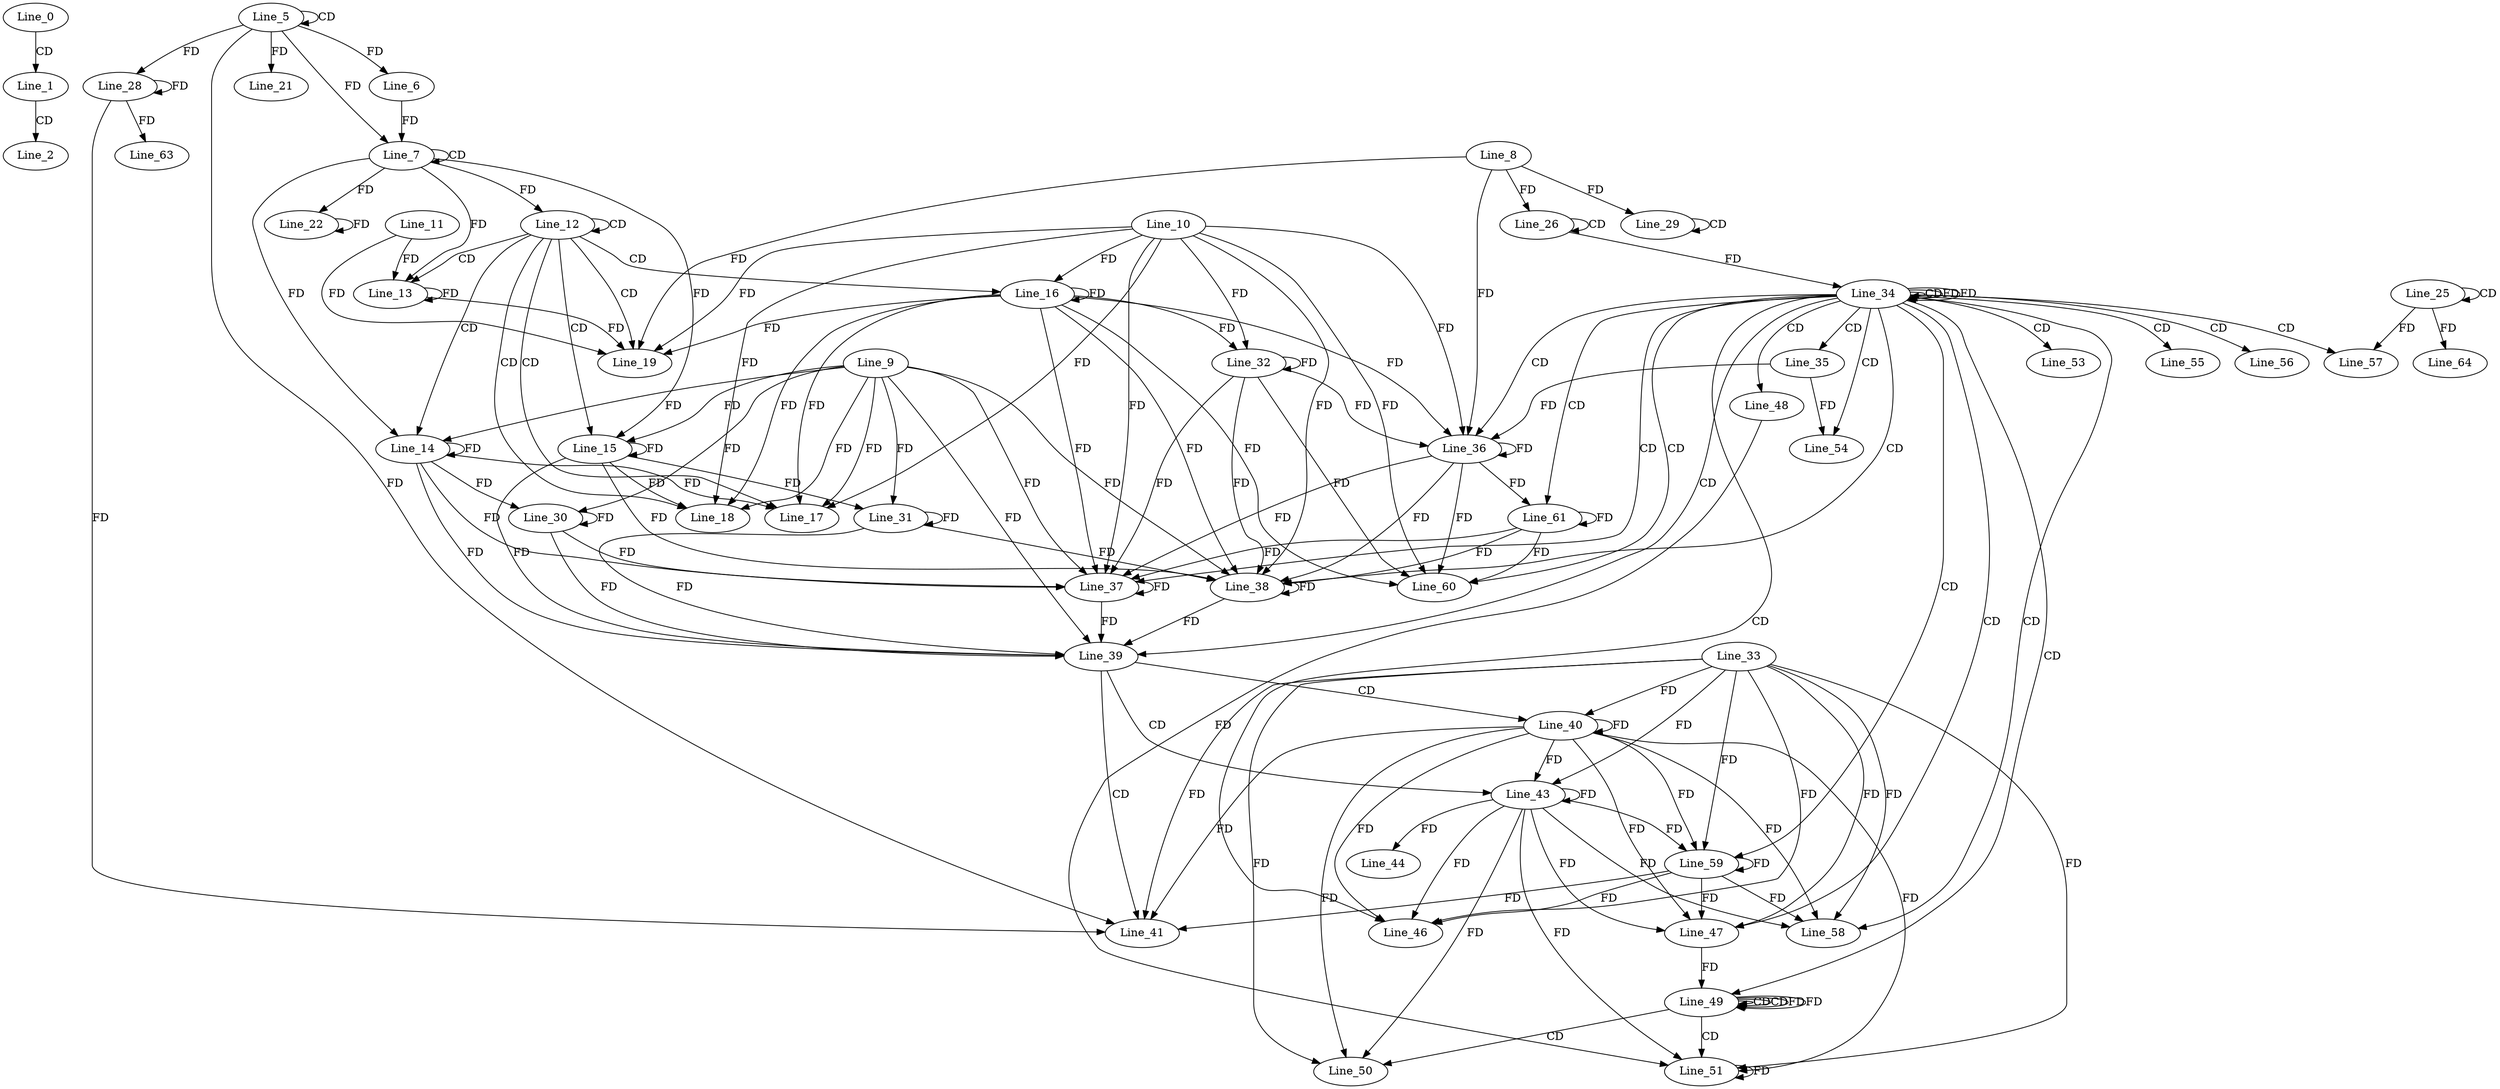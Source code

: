 digraph G {
  Line_0;
  Line_1;
  Line_2;
  Line_5;
  Line_5;
  Line_6;
  Line_7;
  Line_7;
  Line_6;
  Line_12;
  Line_12;
  Line_13;
  Line_11;
  Line_13;
  Line_14;
  Line_9;
  Line_14;
  Line_15;
  Line_15;
  Line_16;
  Line_10;
  Line_17;
  Line_18;
  Line_19;
  Line_8;
  Line_21;
  Line_22;
  Line_25;
  Line_25;
  Line_26;
  Line_26;
  Line_28;
  Line_28;
  Line_29;
  Line_29;
  Line_30;
  Line_31;
  Line_32;
  Line_34;
  Line_34;
  Line_34;
  Line_35;
  Line_36;
  Line_36;
  Line_37;
  Line_37;
  Line_38;
  Line_38;
  Line_39;
  Line_40;
  Line_33;
  Line_40;
  Line_41;
  Line_43;
  Line_43;
  Line_44;
  Line_46;
  Line_47;
  Line_47;
  Line_48;
  Line_49;
  Line_49;
  Line_49;
  Line_50;
  Line_51;
  Line_51;
  Line_53;
  Line_54;
  Line_55;
  Line_56;
  Line_57;
  Line_58;
  Line_59;
  Line_60;
  Line_61;
  Line_63;
  Line_64;
  Line_0 -> Line_1 [ label="CD" ];
  Line_1 -> Line_2 [ label="CD" ];
  Line_5 -> Line_5 [ label="CD" ];
  Line_5 -> Line_6 [ label="FD" ];
  Line_7 -> Line_7 [ label="CD" ];
  Line_5 -> Line_7 [ label="FD" ];
  Line_6 -> Line_7 [ label="FD" ];
  Line_12 -> Line_12 [ label="CD" ];
  Line_7 -> Line_12 [ label="FD" ];
  Line_12 -> Line_13 [ label="CD" ];
  Line_13 -> Line_13 [ label="FD" ];
  Line_11 -> Line_13 [ label="FD" ];
  Line_7 -> Line_13 [ label="FD" ];
  Line_12 -> Line_14 [ label="CD" ];
  Line_14 -> Line_14 [ label="FD" ];
  Line_9 -> Line_14 [ label="FD" ];
  Line_7 -> Line_14 [ label="FD" ];
  Line_12 -> Line_15 [ label="CD" ];
  Line_15 -> Line_15 [ label="FD" ];
  Line_9 -> Line_15 [ label="FD" ];
  Line_7 -> Line_15 [ label="FD" ];
  Line_12 -> Line_16 [ label="CD" ];
  Line_16 -> Line_16 [ label="FD" ];
  Line_10 -> Line_16 [ label="FD" ];
  Line_12 -> Line_17 [ label="CD" ];
  Line_16 -> Line_17 [ label="FD" ];
  Line_10 -> Line_17 [ label="FD" ];
  Line_14 -> Line_17 [ label="FD" ];
  Line_9 -> Line_17 [ label="FD" ];
  Line_12 -> Line_18 [ label="CD" ];
  Line_16 -> Line_18 [ label="FD" ];
  Line_10 -> Line_18 [ label="FD" ];
  Line_15 -> Line_18 [ label="FD" ];
  Line_9 -> Line_18 [ label="FD" ];
  Line_12 -> Line_19 [ label="CD" ];
  Line_8 -> Line_19 [ label="FD" ];
  Line_13 -> Line_19 [ label="FD" ];
  Line_11 -> Line_19 [ label="FD" ];
  Line_16 -> Line_19 [ label="FD" ];
  Line_10 -> Line_19 [ label="FD" ];
  Line_5 -> Line_21 [ label="FD" ];
  Line_7 -> Line_22 [ label="FD" ];
  Line_22 -> Line_22 [ label="FD" ];
  Line_25 -> Line_25 [ label="CD" ];
  Line_26 -> Line_26 [ label="CD" ];
  Line_8 -> Line_26 [ label="FD" ];
  Line_5 -> Line_28 [ label="FD" ];
  Line_28 -> Line_28 [ label="FD" ];
  Line_29 -> Line_29 [ label="CD" ];
  Line_8 -> Line_29 [ label="FD" ];
  Line_14 -> Line_30 [ label="FD" ];
  Line_9 -> Line_30 [ label="FD" ];
  Line_30 -> Line_30 [ label="FD" ];
  Line_15 -> Line_31 [ label="FD" ];
  Line_9 -> Line_31 [ label="FD" ];
  Line_31 -> Line_31 [ label="FD" ];
  Line_16 -> Line_32 [ label="FD" ];
  Line_10 -> Line_32 [ label="FD" ];
  Line_32 -> Line_32 [ label="FD" ];
  Line_26 -> Line_34 [ label="FD" ];
  Line_34 -> Line_34 [ label="CD" ];
  Line_34 -> Line_34 [ label="FD" ];
  Line_34 -> Line_35 [ label="CD" ];
  Line_34 -> Line_36 [ label="CD" ];
  Line_36 -> Line_36 [ label="FD" ];
  Line_16 -> Line_36 [ label="FD" ];
  Line_10 -> Line_36 [ label="FD" ];
  Line_32 -> Line_36 [ label="FD" ];
  Line_8 -> Line_36 [ label="FD" ];
  Line_35 -> Line_36 [ label="FD" ];
  Line_34 -> Line_37 [ label="CD" ];
  Line_37 -> Line_37 [ label="FD" ];
  Line_14 -> Line_37 [ label="FD" ];
  Line_9 -> Line_37 [ label="FD" ];
  Line_30 -> Line_37 [ label="FD" ];
  Line_36 -> Line_37 [ label="FD" ];
  Line_16 -> Line_37 [ label="FD" ];
  Line_10 -> Line_37 [ label="FD" ];
  Line_32 -> Line_37 [ label="FD" ];
  Line_34 -> Line_38 [ label="CD" ];
  Line_38 -> Line_38 [ label="FD" ];
  Line_15 -> Line_38 [ label="FD" ];
  Line_9 -> Line_38 [ label="FD" ];
  Line_31 -> Line_38 [ label="FD" ];
  Line_36 -> Line_38 [ label="FD" ];
  Line_16 -> Line_38 [ label="FD" ];
  Line_10 -> Line_38 [ label="FD" ];
  Line_32 -> Line_38 [ label="FD" ];
  Line_34 -> Line_39 [ label="CD" ];
  Line_38 -> Line_39 [ label="FD" ];
  Line_15 -> Line_39 [ label="FD" ];
  Line_9 -> Line_39 [ label="FD" ];
  Line_31 -> Line_39 [ label="FD" ];
  Line_37 -> Line_39 [ label="FD" ];
  Line_14 -> Line_39 [ label="FD" ];
  Line_30 -> Line_39 [ label="FD" ];
  Line_39 -> Line_40 [ label="CD" ];
  Line_40 -> Line_40 [ label="FD" ];
  Line_33 -> Line_40 [ label="FD" ];
  Line_39 -> Line_41 [ label="CD" ];
  Line_5 -> Line_41 [ label="FD" ];
  Line_28 -> Line_41 [ label="FD" ];
  Line_40 -> Line_41 [ label="FD" ];
  Line_33 -> Line_41 [ label="FD" ];
  Line_39 -> Line_43 [ label="CD" ];
  Line_40 -> Line_43 [ label="FD" ];
  Line_43 -> Line_43 [ label="FD" ];
  Line_33 -> Line_43 [ label="FD" ];
  Line_43 -> Line_44 [ label="FD" ];
  Line_34 -> Line_46 [ label="CD" ];
  Line_40 -> Line_46 [ label="FD" ];
  Line_43 -> Line_46 [ label="FD" ];
  Line_33 -> Line_46 [ label="FD" ];
  Line_34 -> Line_47 [ label="CD" ];
  Line_40 -> Line_47 [ label="FD" ];
  Line_43 -> Line_47 [ label="FD" ];
  Line_33 -> Line_47 [ label="FD" ];
  Line_34 -> Line_48 [ label="CD" ];
  Line_34 -> Line_49 [ label="CD" ];
  Line_49 -> Line_49 [ label="CD" ];
  Line_47 -> Line_49 [ label="FD" ];
  Line_49 -> Line_49 [ label="CD" ];
  Line_49 -> Line_49 [ label="FD" ];
  Line_49 -> Line_50 [ label="CD" ];
  Line_40 -> Line_50 [ label="FD" ];
  Line_43 -> Line_50 [ label="FD" ];
  Line_33 -> Line_50 [ label="FD" ];
  Line_49 -> Line_51 [ label="CD" ];
  Line_51 -> Line_51 [ label="FD" ];
  Line_48 -> Line_51 [ label="FD" ];
  Line_40 -> Line_51 [ label="FD" ];
  Line_43 -> Line_51 [ label="FD" ];
  Line_33 -> Line_51 [ label="FD" ];
  Line_34 -> Line_53 [ label="CD" ];
  Line_34 -> Line_54 [ label="CD" ];
  Line_35 -> Line_54 [ label="FD" ];
  Line_34 -> Line_55 [ label="CD" ];
  Line_34 -> Line_56 [ label="CD" ];
  Line_34 -> Line_57 [ label="CD" ];
  Line_25 -> Line_57 [ label="FD" ];
  Line_34 -> Line_58 [ label="CD" ];
  Line_40 -> Line_58 [ label="FD" ];
  Line_43 -> Line_58 [ label="FD" ];
  Line_33 -> Line_58 [ label="FD" ];
  Line_34 -> Line_59 [ label="CD" ];
  Line_40 -> Line_59 [ label="FD" ];
  Line_43 -> Line_59 [ label="FD" ];
  Line_59 -> Line_59 [ label="FD" ];
  Line_33 -> Line_59 [ label="FD" ];
  Line_34 -> Line_60 [ label="CD" ];
  Line_36 -> Line_60 [ label="FD" ];
  Line_16 -> Line_60 [ label="FD" ];
  Line_10 -> Line_60 [ label="FD" ];
  Line_32 -> Line_60 [ label="FD" ];
  Line_34 -> Line_61 [ label="CD" ];
  Line_36 -> Line_61 [ label="FD" ];
  Line_61 -> Line_61 [ label="FD" ];
  Line_28 -> Line_63 [ label="FD" ];
  Line_25 -> Line_64 [ label="FD" ];
  Line_34 -> Line_34 [ label="FD" ];
  Line_61 -> Line_37 [ label="FD" ];
  Line_61 -> Line_38 [ label="FD" ];
  Line_59 -> Line_41 [ label="FD" ];
  Line_59 -> Line_46 [ label="FD" ];
  Line_59 -> Line_47 [ label="FD" ];
  Line_59 -> Line_58 [ label="FD" ];
  Line_61 -> Line_60 [ label="FD" ];
  Line_49 -> Line_49 [ label="FD" ];
}
